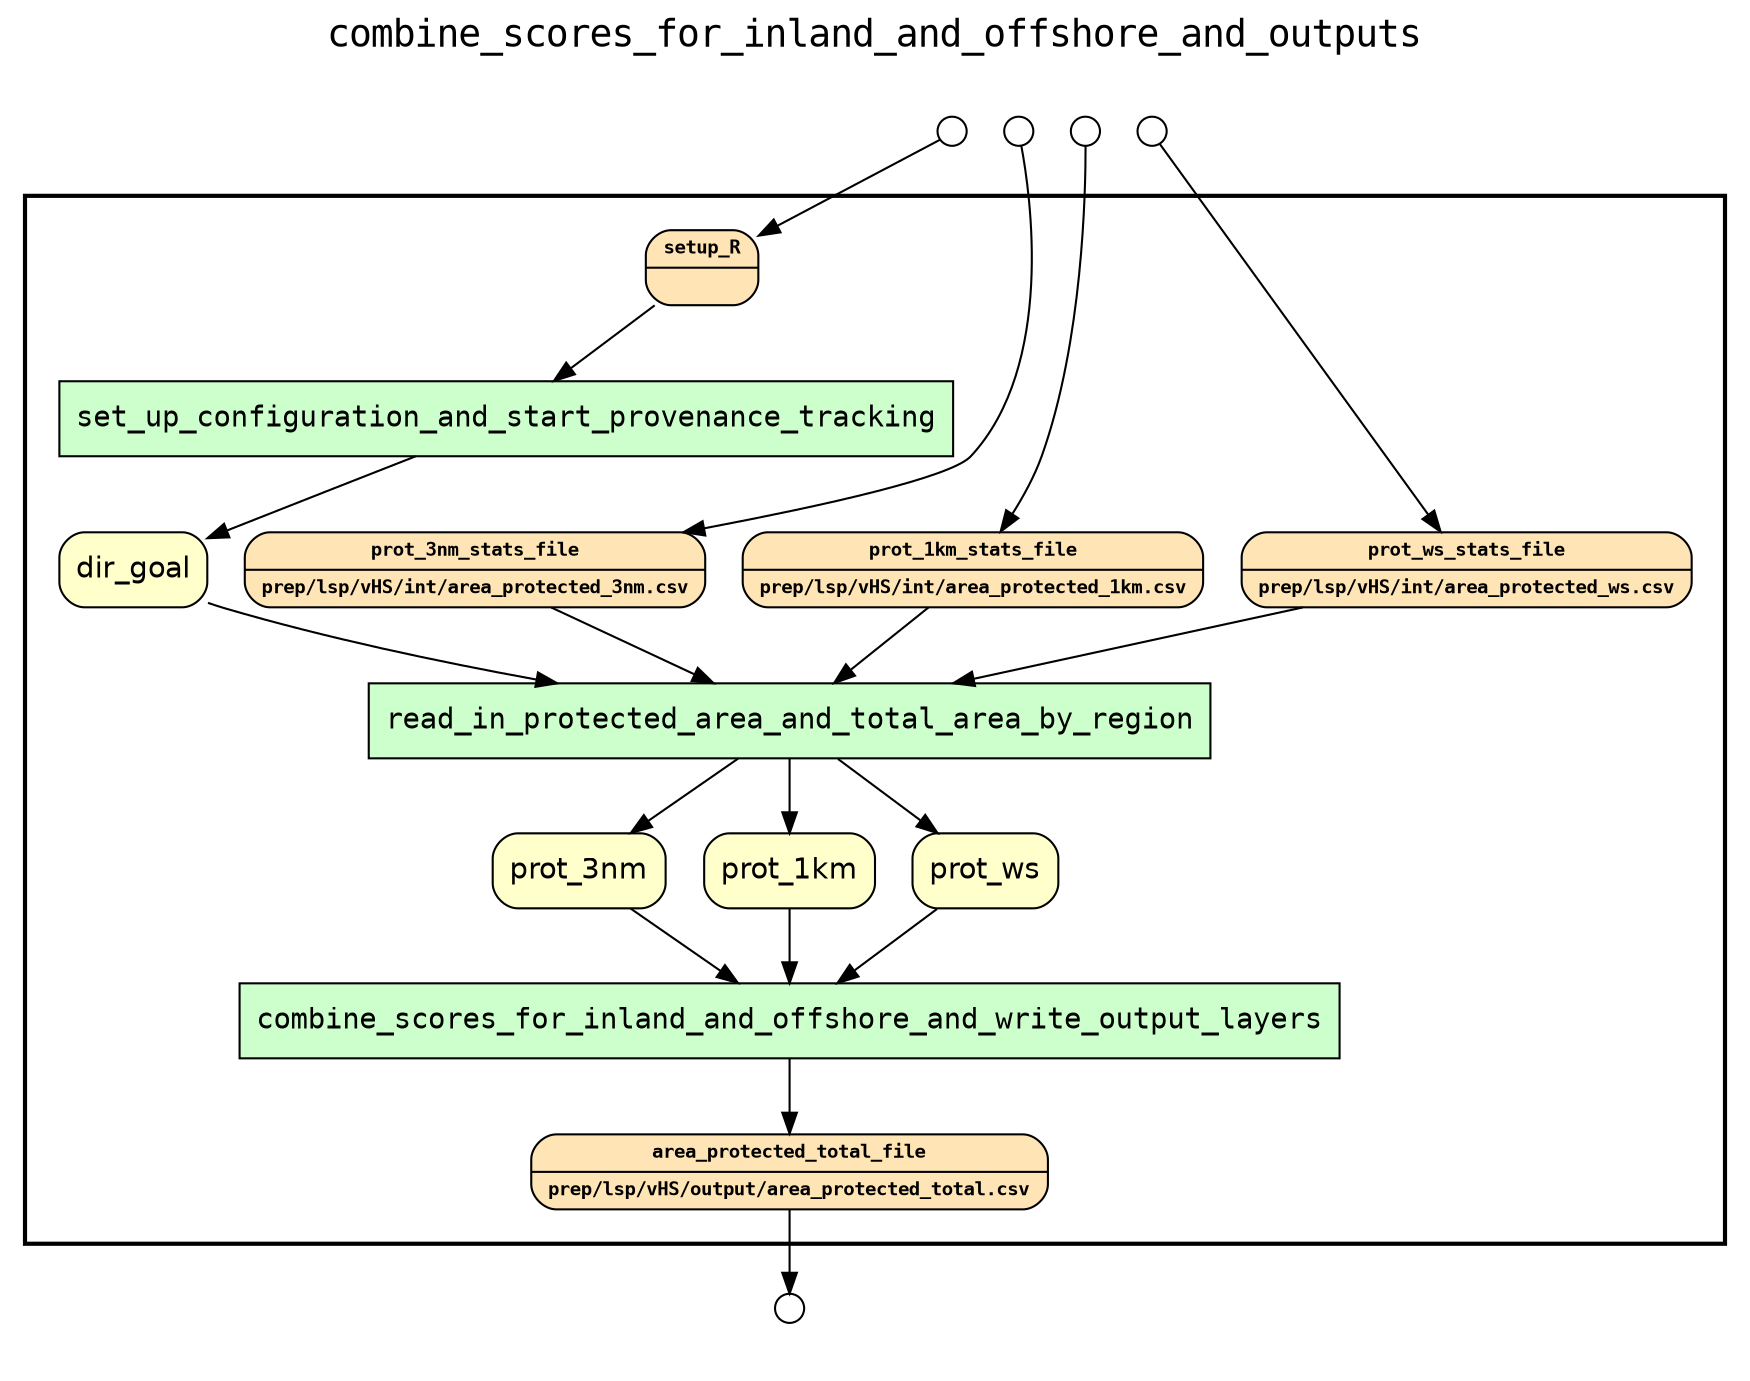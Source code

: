 
digraph yw_data_view {
rankdir=TB
fontname=Courier; fontsize=18; labelloc=t
label="combine_scores_for_inland_and_offshore_and_outputs"
subgraph cluster_workflow { label=""; color=black; penwidth=2
subgraph cluster_workflow_inner { label=""; color=white
node[shape=box style="filled" fillcolor="#CCFFCC" peripheries=1 fontname=Courier]
read_in_protected_area_and_total_area_by_region
set_up_configuration_and_start_provenance_tracking
combine_scores_for_inland_and_offshore_and_write_output_layers
node[shape=box style="filled" fillcolor="#CCFFCC" peripheries=1 fontname=Courier]
node[shape=box style="rounded,filled" fillcolor="#FFFFCC" peripheries=1 fontname=Helvetica]
dir_goal
prot_3nm
prot_1km
prot_ws
node[shape=box style="rounded,filled" fillcolor="#FFE4B5" peripheries=1 fontname="Courier-Bold" fontsize=9]
setup_R[shape=record rankdir=LR label="{<f0> setup_R |<f1>}"]
prot_3nm_stats_file[shape=record rankdir=LR label="{<f0> prot_3nm_stats_file |<f1>prep/lsp/vHS/int/area_protected_3nm.csv\l}"]
prot_1km_stats_file[shape=record rankdir=LR label="{<f0> prot_1km_stats_file |<f1>prep/lsp/vHS/int/area_protected_1km.csv\l}"]
prot_ws_stats_file[shape=record rankdir=LR label="{<f0> prot_ws_stats_file |<f1>prep/lsp/vHS/int/area_protected_ws.csv\l}"]
node[shape=box style="rounded,filled" fillcolor="#FFE4B5" peripheries=1 fontname="Courier-Bold" fontsize=9]
area_protected_total_file[shape=record rankdir=LR label="{<f0> area_protected_total_file |<f1>prep/lsp/vHS/output/area_protected_total.csv\l}"]
node[shape=box style="rounded,filled" fillcolor="#FFFFFF" peripheries=1 fontname=Helvetica]
}}
subgraph cluster_inflows { label=""; color=white; penwidth=2
subgraph cluster_inflows_inner { label=""; color=white
node[shape=circle fillcolor="#FFFFFF" peripheries=1 width=0.2]
setup_R_inflow [label=""]
prot_3nm_stats_file_inflow [label=""]
prot_1km_stats_file_inflow [label=""]
prot_ws_stats_file_inflow [label=""]
}}
subgraph cluster_outflows { label=""; color=white; penwidth=2
subgraph cluster_outflows_inner { label=""; color=white
node[shape=circle fillcolor="#FFFFFF" peripheries=1 width=0.2]
area_protected_total_file_outflow [label=""]
}}
prot_ws -> combine_scores_for_inland_and_offshore_and_write_output_layers
prot_1km -> combine_scores_for_inland_and_offshore_and_write_output_layers
prot_3nm -> combine_scores_for_inland_and_offshore_and_write_output_layers
prot_ws_stats_file -> read_in_protected_area_and_total_area_by_region
prot_1km_stats_file -> read_in_protected_area_and_total_area_by_region
prot_3nm_stats_file -> read_in_protected_area_and_total_area_by_region
dir_goal -> read_in_protected_area_and_total_area_by_region
setup_R -> set_up_configuration_and_start_provenance_tracking
set_up_configuration_and_start_provenance_tracking -> dir_goal
read_in_protected_area_and_total_area_by_region -> prot_3nm
read_in_protected_area_and_total_area_by_region -> prot_1km
read_in_protected_area_and_total_area_by_region -> prot_ws
combine_scores_for_inland_and_offshore_and_write_output_layers -> area_protected_total_file
setup_R_inflow -> setup_R
prot_3nm_stats_file_inflow -> prot_3nm_stats_file
prot_1km_stats_file_inflow -> prot_1km_stats_file
prot_ws_stats_file_inflow -> prot_ws_stats_file
area_protected_total_file -> area_protected_total_file_outflow
}

